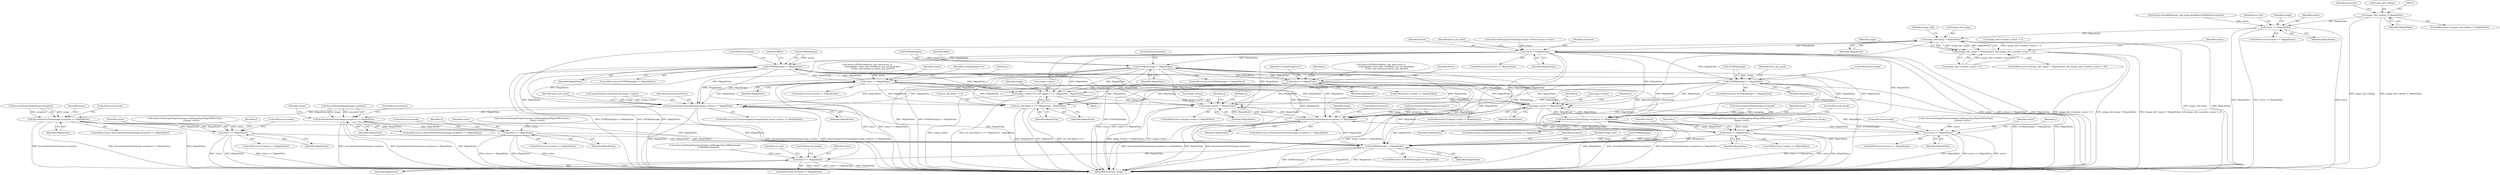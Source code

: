digraph "0_ImageMagick_f6e9d0d9955e85bdd7540b251cd50d598dacc5e6_57@pointer" {
"1000147" [label="(Call,image_info->debug != MagickFalse)"];
"1000185" [label="(Call,status == MagickFalse)"];
"1000466" [label="(Call,image_info->ping != MagickFalse)"];
"1000465" [label="(Call,(image_info->ping != MagickFalse)  && (image_info->number_scenes != 0))"];
"1000502" [label="(Call,status == MagickFalse)"];
"1000662" [label="(Call,EOFBlob(image) != MagickFalse)"];
"1001318" [label="(Call,image->matte=iris_info.depth == 4 ? MagickTrue : MagickFalse)"];
"1001471" [label="(Call,image->matte != MagickFalse)"];
"1001498" [label="(Call,SyncAuthenticPixels(image,exception) == MagickFalse)"];
"1001525" [label="(Call,status == MagickFalse)"];
"1001928" [label="(Call,EOFBlob(image) != MagickFalse)"];
"1002008" [label="(Call,status == MagickFalse)"];
"1001620" [label="(Call,image->matte != MagickFalse)"];
"1001638" [label="(Call,SyncAuthenticPixels(image,exception) == MagickFalse)"];
"1001665" [label="(Call,status == MagickFalse)"];
"1001322" [label="(Call,iris_info.depth == 4 ? MagickTrue : MagickFalse)"];
"1001672" [label="(Call,AcquireImageColormap(image,image->colors) == MagickFalse)"];
"1001777" [label="(Call,SyncAuthenticPixels(image,exception) == MagickFalse)"];
"1001804" [label="(Call,status == MagickFalse)"];
"1001888" [label="(Call,SyncAuthenticPixels(image,exception) == MagickFalse)"];
"1001915" [label="(Call,status == MagickFalse)"];
"1001081" [label="(Call,EOFBlob(image) != MagickFalse)"];
"1001128" [label="(Call,status == MagickFalse)"];
"1001232" [label="(Call,EOFBlob(image) != MagickFalse)"];
"1001279" [label="(Call,status == MagickFalse)"];
"1000465" [label="(Call,(image_info->ping != MagickFalse)  && (image_info->number_scenes != 0))"];
"1001619" [label="(ControlStructure,if (image->matte != MagickFalse))"];
"1001503" [label="(ControlStructure,break;)"];
"1001283" [label="(Identifier,CorruptImageError)"];
"1000177" [label="(Call,status=OpenBlob(image_info,image,ReadBinaryBlobMode,exception))"];
"1001805" [label="(Identifier,status)"];
"1001332" [label="(Identifier,image)"];
"1001647" [label="(Identifier,image)"];
"1001927" [label="(ControlStructure,if (EOFBlob(image) != MagickFalse))"];
"1001235" [label="(Identifier,MagickFalse)"];
"1001499" [label="(Call,SyncAuthenticPixels(image,exception))"];
"1000471" [label="(Call,image_info->number_scenes != 0)"];
"1001087" [label="(Identifier,offset)"];
"1001684" [label="(Identifier,bytes_per_pixel)"];
"1002014" [label="(Identifier,iris_info)"];
"1001621" [label="(Call,image->matte)"];
"1001318" [label="(Call,image->matte=iris_info.depth == 4 ? MagickTrue : MagickFalse)"];
"1001502" [label="(Identifier,MagickFalse)"];
"1001666" [label="(Identifier,status)"];
"1001918" [label="(ControlStructure,break;)"];
"1001671" [label="(ControlStructure,if (AcquireImageColormap(image,image->colors) == MagickFalse))"];
"1001638" [label="(Call,SyncAuthenticPixels(image,exception) == MagickFalse)"];
"1001542" [label="(Identifier,y)"];
"1001085" [label="(ControlStructure,break;)"];
"1001497" [label="(ControlStructure,if (SyncAuthenticPixels(image,exception) == MagickFalse))"];
"1001821" [label="(Identifier,y)"];
"1001781" [label="(Identifier,MagickFalse)"];
"1001081" [label="(Call,EOFBlob(image) != MagickFalse)"];
"1001528" [label="(ControlStructure,break;)"];
"1000502" [label="(Call,status == MagickFalse)"];
"1001477" [label="(Identifier,q)"];
"1001231" [label="(ControlStructure,if (EOFBlob(image) != MagickFalse))"];
"1001777" [label="(Call,SyncAuthenticPixels(image,exception) == MagickFalse)"];
"1001620" [label="(Call,image->matte != MagickFalse)"];
"1000661" [label="(ControlStructure,if (EOFBlob(image) != MagickFalse))"];
"1002010" [label="(Identifier,MagickFalse)"];
"1001792" [label="(Call,status=SetImageProgress(image,LoadImageTag,(MagickOffsetType)\n                    y,image->rows))"];
"1000669" [label="(Identifier,bytes_per_pixel)"];
"1000516" [label="(Identifier,bytes_per_pixel)"];
"1001803" [label="(ControlStructure,if (status == MagickFalse))"];
"1000163" [label="(Identifier,exception)"];
"1001099" [label="(Call,status=SGIDecode(bytes_per_pixel,(ssize_t)\n                  (runlength[y+z*iris_info.rows]/bytes_per_pixel),packets,\n                  1L*iris_info.columns,p+bytes_per_pixel*z))"];
"1001513" [label="(Call,status=SetImageProgress(image,LoadImageTag,(MagickOffsetType)\n                    y,image->rows))"];
"1000491" [label="(Call,status=SetImageExtent(image,image->columns,image->rows))"];
"1001931" [label="(Identifier,MagickFalse)"];
"1001279" [label="(Call,status == MagickFalse)"];
"1001673" [label="(Call,AcquireImageColormap(image,image->colors))"];
"1000147" [label="(Call,image_info->debug != MagickFalse)"];
"1000185" [label="(Call,status == MagickFalse)"];
"1001507" [label="(Identifier,image)"];
"1001914" [label="(ControlStructure,if (status == MagickFalse))"];
"1001942" [label="(Call,image_info->number_scenes != 0)"];
"1000470" [label="(Identifier,MagickFalse)"];
"1000473" [label="(Identifier,image_info)"];
"1001084" [label="(Identifier,MagickFalse)"];
"1000199" [label="(Identifier,iris_info)"];
"1001471" [label="(Call,image->matte != MagickFalse)"];
"1001129" [label="(Identifier,status)"];
"1000662" [label="(Call,EOFBlob(image) != MagickFalse)"];
"1000204" [label="(Block,)"];
"1001127" [label="(ControlStructure,if (status == MagickFalse))"];
"1001238" [label="(Identifier,offset)"];
"1001179" [label="(Identifier,z)"];
"1001130" [label="(Identifier,MagickFalse)"];
"1001250" [label="(Call,status=SGIDecode(bytes_per_pixel,(ssize_t)\n                  (runlength[y+z*iris_info.rows]/bytes_per_pixel),packets,\n                  1L*iris_info.columns,p+bytes_per_pixel*z))"];
"1000507" [label="(Identifier,exception)"];
"1000501" [label="(ControlStructure,if (status == MagickFalse))"];
"1001643" [label="(ControlStructure,break;)"];
"1001319" [label="(Call,image->matte)"];
"1000666" [label="(ControlStructure,break;)"];
"1001892" [label="(Identifier,MagickFalse)"];
"1000503" [label="(Identifier,status)"];
"1001278" [label="(ControlStructure,if (status == MagickFalse))"];
"1002011" [label="(ControlStructure,break;)"];
"1001323" [label="(Call,iris_info.depth == 4)"];
"1002007" [label="(ControlStructure,if (status == MagickFalse))"];
"1001472" [label="(Call,image->matte)"];
"1001887" [label="(ControlStructure,if (SyncAuthenticPixels(image,exception) == MagickFalse))"];
"1001233" [label="(Call,EOFBlob(image))"];
"1001642" [label="(Identifier,MagickFalse)"];
"1000504" [label="(Identifier,MagickFalse)"];
"1001281" [label="(Identifier,MagickFalse)"];
"1001934" [label="(Identifier,exception)"];
"1000466" [label="(Call,image_info->ping != MagickFalse)"];
"1001624" [label="(Identifier,MagickFalse)"];
"1001132" [label="(Identifier,CorruptImageError)"];
"1001135" [label="(Identifier,p)"];
"1001664" [label="(ControlStructure,if (status == MagickFalse))"];
"1000464" [label="(ControlStructure,if ((image_info->ping != MagickFalse)  && (image_info->number_scenes != 0)))"];
"1000151" [label="(Identifier,MagickFalse)"];
"1001944" [label="(Identifier,image_info)"];
"1002008" [label="(Call,status == MagickFalse)"];
"1001498" [label="(Call,SyncAuthenticPixels(image,exception) == MagickFalse)"];
"1001525" [label="(Call,status == MagickFalse)"];
"1001470" [label="(ControlStructure,if (image->matte != MagickFalse))"];
"1001806" [label="(Identifier,MagickFalse)"];
"1001699" [label="(Identifier,y)"];
"1001776" [label="(ControlStructure,if (SyncAuthenticPixels(image,exception) == MagickFalse))"];
"1000665" [label="(Identifier,MagickFalse)"];
"1000492" [label="(Identifier,status)"];
"1000187" [label="(Identifier,MagickFalse)"];
"1001653" [label="(Call,status=SetImageProgress(image,LoadImageTag,(MagickOffsetType) y,\n                image->rows))"];
"1000479" [label="(Identifier,image)"];
"1001527" [label="(Identifier,MagickFalse)"];
"1001639" [label="(Call,SyncAuthenticPixels(image,exception))"];
"1001917" [label="(Identifier,MagickFalse)"];
"1001929" [label="(Call,EOFBlob(image))"];
"1000148" [label="(Call,image_info->debug)"];
"1001328" [label="(Identifier,MagickTrue)"];
"1001916" [label="(Identifier,status)"];
"1000146" [label="(ControlStructure,if (image_info->debug != MagickFalse))"];
"1001778" [label="(Call,SyncAuthenticPixels(image,exception))"];
"1001526" [label="(Identifier,status)"];
"1001680" [label="(Identifier,ResourceLimitError)"];
"1001128" [label="(Call,status == MagickFalse)"];
"1000190" [label="(Identifier,image)"];
"1001903" [label="(Call,status=SetImageProgress(image,LoadImageTag,(MagickOffsetType) y,\n                image->rows))"];
"1001928" [label="(Call,EOFBlob(image) != MagickFalse)"];
"1001329" [label="(Identifier,MagickFalse)"];
"1001475" [label="(Identifier,MagickFalse)"];
"1002024" [label="(MethodReturn,static Image *)"];
"1001786" [label="(Identifier,image)"];
"1001493" [label="(Identifier,p)"];
"1001637" [label="(ControlStructure,if (SyncAuthenticPixels(image,exception) == MagickFalse))"];
"1001665" [label="(Call,status == MagickFalse)"];
"1000186" [label="(Identifier,status)"];
"1001082" [label="(Call,EOFBlob(image))"];
"1000467" [label="(Call,image_info->ping)"];
"1002009" [label="(Identifier,status)"];
"1001232" [label="(Call,EOFBlob(image) != MagickFalse)"];
"1001672" [label="(Call,AcquireImageColormap(image,image->colors) == MagickFalse)"];
"1001888" [label="(Call,SyncAuthenticPixels(image,exception) == MagickFalse)"];
"1001893" [label="(ControlStructure,break;)"];
"1001280" [label="(Identifier,status)"];
"1001368" [label="(Identifier,y)"];
"1001804" [label="(Call,status == MagickFalse)"];
"1001667" [label="(Identifier,MagickFalse)"];
"1001897" [label="(Identifier,image)"];
"1001080" [label="(ControlStructure,if (EOFBlob(image) != MagickFalse))"];
"1001524" [label="(ControlStructure,if (status == MagickFalse))"];
"1000184" [label="(ControlStructure,if (status == MagickFalse))"];
"1000663" [label="(Call,EOFBlob(image))"];
"1001998" [label="(Call,status=SetImageProgress(image,LoadImagesTag,TellBlob(image),\n          GetBlobSize(image)))"];
"1001322" [label="(Call,iris_info.depth == 4 ? MagickTrue : MagickFalse)"];
"1001236" [label="(ControlStructure,break;)"];
"1001889" [label="(Call,SyncAuthenticPixels(image,exception))"];
"1001668" [label="(ControlStructure,break;)"];
"1001626" [label="(Identifier,q)"];
"1001633" [label="(Identifier,p)"];
"1001678" [label="(Identifier,MagickFalse)"];
"1001807" [label="(ControlStructure,break;)"];
"1001915" [label="(Call,status == MagickFalse)"];
"1001782" [label="(ControlStructure,break;)"];
"1000147" -> "1000146"  [label="AST: "];
"1000147" -> "1000151"  [label="CFG: "];
"1000148" -> "1000147"  [label="AST: "];
"1000151" -> "1000147"  [label="AST: "];
"1000153" -> "1000147"  [label="CFG: "];
"1000163" -> "1000147"  [label="CFG: "];
"1000147" -> "1002024"  [label="DDG: image_info->debug"];
"1000147" -> "1002024"  [label="DDG: image_info->debug != MagickFalse"];
"1000147" -> "1000185"  [label="DDG: MagickFalse"];
"1000185" -> "1000184"  [label="AST: "];
"1000185" -> "1000187"  [label="CFG: "];
"1000186" -> "1000185"  [label="AST: "];
"1000187" -> "1000185"  [label="AST: "];
"1000190" -> "1000185"  [label="CFG: "];
"1000199" -> "1000185"  [label="CFG: "];
"1000185" -> "1002024"  [label="DDG: status"];
"1000185" -> "1002024"  [label="DDG: MagickFalse"];
"1000185" -> "1002024"  [label="DDG: status == MagickFalse"];
"1000177" -> "1000185"  [label="DDG: status"];
"1000185" -> "1000466"  [label="DDG: MagickFalse"];
"1000466" -> "1000465"  [label="AST: "];
"1000466" -> "1000470"  [label="CFG: "];
"1000467" -> "1000466"  [label="AST: "];
"1000470" -> "1000466"  [label="AST: "];
"1000473" -> "1000466"  [label="CFG: "];
"1000465" -> "1000466"  [label="CFG: "];
"1000466" -> "1002024"  [label="DDG: image_info->ping"];
"1000466" -> "1002024"  [label="DDG: MagickFalse"];
"1000466" -> "1000465"  [label="DDG: image_info->ping"];
"1000466" -> "1000465"  [label="DDG: MagickFalse"];
"1002008" -> "1000466"  [label="DDG: MagickFalse"];
"1001928" -> "1000466"  [label="DDG: MagickFalse"];
"1000466" -> "1000502"  [label="DDG: MagickFalse"];
"1000465" -> "1000464"  [label="AST: "];
"1000465" -> "1000471"  [label="CFG: "];
"1000471" -> "1000465"  [label="AST: "];
"1000479" -> "1000465"  [label="CFG: "];
"1000492" -> "1000465"  [label="CFG: "];
"1000465" -> "1002024"  [label="DDG: (image_info->ping != MagickFalse)  && (image_info->number_scenes != 0)"];
"1000465" -> "1002024"  [label="DDG: image_info->number_scenes != 0"];
"1000465" -> "1002024"  [label="DDG: image_info->ping != MagickFalse"];
"1000471" -> "1000465"  [label="DDG: image_info->number_scenes"];
"1000471" -> "1000465"  [label="DDG: 0"];
"1001942" -> "1000465"  [label="DDG: image_info->number_scenes != 0"];
"1000502" -> "1000501"  [label="AST: "];
"1000502" -> "1000504"  [label="CFG: "];
"1000503" -> "1000502"  [label="AST: "];
"1000504" -> "1000502"  [label="AST: "];
"1000507" -> "1000502"  [label="CFG: "];
"1000516" -> "1000502"  [label="CFG: "];
"1000502" -> "1002024"  [label="DDG: status"];
"1000502" -> "1002024"  [label="DDG: status == MagickFalse"];
"1000502" -> "1002024"  [label="DDG: MagickFalse"];
"1000491" -> "1000502"  [label="DDG: status"];
"1000502" -> "1000662"  [label="DDG: MagickFalse"];
"1000502" -> "1001081"  [label="DDG: MagickFalse"];
"1000502" -> "1001232"  [label="DDG: MagickFalse"];
"1000502" -> "1001318"  [label="DDG: MagickFalse"];
"1000502" -> "1001322"  [label="DDG: MagickFalse"];
"1000502" -> "1001471"  [label="DDG: MagickFalse"];
"1000502" -> "1001498"  [label="DDG: MagickFalse"];
"1000502" -> "1001620"  [label="DDG: MagickFalse"];
"1000502" -> "1001638"  [label="DDG: MagickFalse"];
"1000502" -> "1001672"  [label="DDG: MagickFalse"];
"1000502" -> "1001928"  [label="DDG: MagickFalse"];
"1000662" -> "1000661"  [label="AST: "];
"1000662" -> "1000665"  [label="CFG: "];
"1000663" -> "1000662"  [label="AST: "];
"1000665" -> "1000662"  [label="AST: "];
"1000666" -> "1000662"  [label="CFG: "];
"1000669" -> "1000662"  [label="CFG: "];
"1000662" -> "1002024"  [label="DDG: EOFBlob(image)"];
"1000662" -> "1002024"  [label="DDG: EOFBlob(image) != MagickFalse"];
"1000662" -> "1002024"  [label="DDG: MagickFalse"];
"1000663" -> "1000662"  [label="DDG: image"];
"1000662" -> "1001318"  [label="DDG: MagickFalse"];
"1000662" -> "1001322"  [label="DDG: MagickFalse"];
"1000662" -> "1001471"  [label="DDG: MagickFalse"];
"1000662" -> "1001498"  [label="DDG: MagickFalse"];
"1000662" -> "1001620"  [label="DDG: MagickFalse"];
"1000662" -> "1001638"  [label="DDG: MagickFalse"];
"1000662" -> "1001672"  [label="DDG: MagickFalse"];
"1000662" -> "1001928"  [label="DDG: MagickFalse"];
"1001318" -> "1000204"  [label="AST: "];
"1001318" -> "1001322"  [label="CFG: "];
"1001319" -> "1001318"  [label="AST: "];
"1001322" -> "1001318"  [label="AST: "];
"1001332" -> "1001318"  [label="CFG: "];
"1001318" -> "1002024"  [label="DDG: image->matte"];
"1001318" -> "1002024"  [label="DDG: iris_info.depth == 4 ? MagickTrue : MagickFalse"];
"1001128" -> "1001318"  [label="DDG: MagickFalse"];
"1001081" -> "1001318"  [label="DDG: MagickFalse"];
"1001279" -> "1001318"  [label="DDG: MagickFalse"];
"1001232" -> "1001318"  [label="DDG: MagickFalse"];
"1001318" -> "1001471"  [label="DDG: image->matte"];
"1001318" -> "1001620"  [label="DDG: image->matte"];
"1001471" -> "1001470"  [label="AST: "];
"1001471" -> "1001475"  [label="CFG: "];
"1001472" -> "1001471"  [label="AST: "];
"1001475" -> "1001471"  [label="AST: "];
"1001477" -> "1001471"  [label="CFG: "];
"1001493" -> "1001471"  [label="CFG: "];
"1001471" -> "1002024"  [label="DDG: image->matte"];
"1001471" -> "1002024"  [label="DDG: image->matte != MagickFalse"];
"1001498" -> "1001471"  [label="DDG: MagickFalse"];
"1001525" -> "1001471"  [label="DDG: MagickFalse"];
"1001128" -> "1001471"  [label="DDG: MagickFalse"];
"1001081" -> "1001471"  [label="DDG: MagickFalse"];
"1001279" -> "1001471"  [label="DDG: MagickFalse"];
"1001232" -> "1001471"  [label="DDG: MagickFalse"];
"1001471" -> "1001498"  [label="DDG: MagickFalse"];
"1001498" -> "1001497"  [label="AST: "];
"1001498" -> "1001502"  [label="CFG: "];
"1001499" -> "1001498"  [label="AST: "];
"1001502" -> "1001498"  [label="AST: "];
"1001503" -> "1001498"  [label="CFG: "];
"1001507" -> "1001498"  [label="CFG: "];
"1001498" -> "1002024"  [label="DDG: MagickFalse"];
"1001498" -> "1002024"  [label="DDG: SyncAuthenticPixels(image,exception)"];
"1001498" -> "1002024"  [label="DDG: SyncAuthenticPixels(image,exception) == MagickFalse"];
"1001499" -> "1001498"  [label="DDG: image"];
"1001499" -> "1001498"  [label="DDG: exception"];
"1001525" -> "1001498"  [label="DDG: MagickFalse"];
"1001128" -> "1001498"  [label="DDG: MagickFalse"];
"1001081" -> "1001498"  [label="DDG: MagickFalse"];
"1001279" -> "1001498"  [label="DDG: MagickFalse"];
"1001232" -> "1001498"  [label="DDG: MagickFalse"];
"1001498" -> "1001525"  [label="DDG: MagickFalse"];
"1001498" -> "1001928"  [label="DDG: MagickFalse"];
"1001525" -> "1001524"  [label="AST: "];
"1001525" -> "1001527"  [label="CFG: "];
"1001526" -> "1001525"  [label="AST: "];
"1001527" -> "1001525"  [label="AST: "];
"1001528" -> "1001525"  [label="CFG: "];
"1001368" -> "1001525"  [label="CFG: "];
"1001525" -> "1002024"  [label="DDG: status == MagickFalse"];
"1001525" -> "1002024"  [label="DDG: status"];
"1001525" -> "1002024"  [label="DDG: MagickFalse"];
"1001513" -> "1001525"  [label="DDG: status"];
"1001525" -> "1001928"  [label="DDG: MagickFalse"];
"1001928" -> "1001927"  [label="AST: "];
"1001928" -> "1001931"  [label="CFG: "];
"1001929" -> "1001928"  [label="AST: "];
"1001931" -> "1001928"  [label="AST: "];
"1001934" -> "1001928"  [label="CFG: "];
"1001944" -> "1001928"  [label="CFG: "];
"1001928" -> "1002024"  [label="DDG: EOFBlob(image)"];
"1001928" -> "1002024"  [label="DDG: EOFBlob(image) != MagickFalse"];
"1001928" -> "1002024"  [label="DDG: MagickFalse"];
"1001929" -> "1001928"  [label="DDG: image"];
"1001672" -> "1001928"  [label="DDG: MagickFalse"];
"1001638" -> "1001928"  [label="DDG: MagickFalse"];
"1001915" -> "1001928"  [label="DDG: MagickFalse"];
"1001804" -> "1001928"  [label="DDG: MagickFalse"];
"1001888" -> "1001928"  [label="DDG: MagickFalse"];
"1001777" -> "1001928"  [label="DDG: MagickFalse"];
"1001665" -> "1001928"  [label="DDG: MagickFalse"];
"1001128" -> "1001928"  [label="DDG: MagickFalse"];
"1001081" -> "1001928"  [label="DDG: MagickFalse"];
"1001279" -> "1001928"  [label="DDG: MagickFalse"];
"1001232" -> "1001928"  [label="DDG: MagickFalse"];
"1001928" -> "1002008"  [label="DDG: MagickFalse"];
"1002008" -> "1002007"  [label="AST: "];
"1002008" -> "1002010"  [label="CFG: "];
"1002009" -> "1002008"  [label="AST: "];
"1002010" -> "1002008"  [label="AST: "];
"1002014" -> "1002008"  [label="CFG: "];
"1002011" -> "1002008"  [label="CFG: "];
"1002008" -> "1002024"  [label="DDG: status == MagickFalse"];
"1002008" -> "1002024"  [label="DDG: MagickFalse"];
"1002008" -> "1002024"  [label="DDG: status"];
"1001998" -> "1002008"  [label="DDG: status"];
"1001620" -> "1001619"  [label="AST: "];
"1001620" -> "1001624"  [label="CFG: "];
"1001621" -> "1001620"  [label="AST: "];
"1001624" -> "1001620"  [label="AST: "];
"1001626" -> "1001620"  [label="CFG: "];
"1001633" -> "1001620"  [label="CFG: "];
"1001620" -> "1002024"  [label="DDG: image->matte"];
"1001620" -> "1002024"  [label="DDG: image->matte != MagickFalse"];
"1001665" -> "1001620"  [label="DDG: MagickFalse"];
"1001638" -> "1001620"  [label="DDG: MagickFalse"];
"1001128" -> "1001620"  [label="DDG: MagickFalse"];
"1001081" -> "1001620"  [label="DDG: MagickFalse"];
"1001279" -> "1001620"  [label="DDG: MagickFalse"];
"1001232" -> "1001620"  [label="DDG: MagickFalse"];
"1001620" -> "1001638"  [label="DDG: MagickFalse"];
"1001638" -> "1001637"  [label="AST: "];
"1001638" -> "1001642"  [label="CFG: "];
"1001639" -> "1001638"  [label="AST: "];
"1001642" -> "1001638"  [label="AST: "];
"1001643" -> "1001638"  [label="CFG: "];
"1001647" -> "1001638"  [label="CFG: "];
"1001638" -> "1002024"  [label="DDG: SyncAuthenticPixels(image,exception) == MagickFalse"];
"1001638" -> "1002024"  [label="DDG: MagickFalse"];
"1001638" -> "1002024"  [label="DDG: SyncAuthenticPixels(image,exception)"];
"1001639" -> "1001638"  [label="DDG: image"];
"1001639" -> "1001638"  [label="DDG: exception"];
"1001665" -> "1001638"  [label="DDG: MagickFalse"];
"1001128" -> "1001638"  [label="DDG: MagickFalse"];
"1001081" -> "1001638"  [label="DDG: MagickFalse"];
"1001279" -> "1001638"  [label="DDG: MagickFalse"];
"1001232" -> "1001638"  [label="DDG: MagickFalse"];
"1001638" -> "1001665"  [label="DDG: MagickFalse"];
"1001665" -> "1001664"  [label="AST: "];
"1001665" -> "1001667"  [label="CFG: "];
"1001666" -> "1001665"  [label="AST: "];
"1001667" -> "1001665"  [label="AST: "];
"1001668" -> "1001665"  [label="CFG: "];
"1001542" -> "1001665"  [label="CFG: "];
"1001665" -> "1002024"  [label="DDG: status"];
"1001665" -> "1002024"  [label="DDG: MagickFalse"];
"1001665" -> "1002024"  [label="DDG: status == MagickFalse"];
"1001653" -> "1001665"  [label="DDG: status"];
"1001322" -> "1001328"  [label="CFG: "];
"1001322" -> "1001329"  [label="CFG: "];
"1001323" -> "1001322"  [label="AST: "];
"1001328" -> "1001322"  [label="AST: "];
"1001329" -> "1001322"  [label="AST: "];
"1001322" -> "1002024"  [label="DDG: MagickFalse"];
"1001322" -> "1002024"  [label="DDG: MagickTrue"];
"1001322" -> "1002024"  [label="DDG: iris_info.depth == 4"];
"1001128" -> "1001322"  [label="DDG: MagickFalse"];
"1001081" -> "1001322"  [label="DDG: MagickFalse"];
"1001279" -> "1001322"  [label="DDG: MagickFalse"];
"1001232" -> "1001322"  [label="DDG: MagickFalse"];
"1001672" -> "1001671"  [label="AST: "];
"1001672" -> "1001678"  [label="CFG: "];
"1001673" -> "1001672"  [label="AST: "];
"1001678" -> "1001672"  [label="AST: "];
"1001680" -> "1001672"  [label="CFG: "];
"1001684" -> "1001672"  [label="CFG: "];
"1001672" -> "1002024"  [label="DDG: MagickFalse"];
"1001672" -> "1002024"  [label="DDG: AcquireImageColormap(image,image->colors)"];
"1001672" -> "1002024"  [label="DDG: AcquireImageColormap(image,image->colors) == MagickFalse"];
"1001673" -> "1001672"  [label="DDG: image"];
"1001673" -> "1001672"  [label="DDG: image->colors"];
"1001128" -> "1001672"  [label="DDG: MagickFalse"];
"1001081" -> "1001672"  [label="DDG: MagickFalse"];
"1001279" -> "1001672"  [label="DDG: MagickFalse"];
"1001232" -> "1001672"  [label="DDG: MagickFalse"];
"1001672" -> "1001777"  [label="DDG: MagickFalse"];
"1001672" -> "1001888"  [label="DDG: MagickFalse"];
"1001777" -> "1001776"  [label="AST: "];
"1001777" -> "1001781"  [label="CFG: "];
"1001778" -> "1001777"  [label="AST: "];
"1001781" -> "1001777"  [label="AST: "];
"1001782" -> "1001777"  [label="CFG: "];
"1001786" -> "1001777"  [label="CFG: "];
"1001777" -> "1002024"  [label="DDG: SyncAuthenticPixels(image,exception)"];
"1001777" -> "1002024"  [label="DDG: SyncAuthenticPixels(image,exception) == MagickFalse"];
"1001777" -> "1002024"  [label="DDG: MagickFalse"];
"1001778" -> "1001777"  [label="DDG: image"];
"1001778" -> "1001777"  [label="DDG: exception"];
"1001804" -> "1001777"  [label="DDG: MagickFalse"];
"1001777" -> "1001804"  [label="DDG: MagickFalse"];
"1001804" -> "1001803"  [label="AST: "];
"1001804" -> "1001806"  [label="CFG: "];
"1001805" -> "1001804"  [label="AST: "];
"1001806" -> "1001804"  [label="AST: "];
"1001807" -> "1001804"  [label="CFG: "];
"1001699" -> "1001804"  [label="CFG: "];
"1001804" -> "1002024"  [label="DDG: status == MagickFalse"];
"1001804" -> "1002024"  [label="DDG: status"];
"1001804" -> "1002024"  [label="DDG: MagickFalse"];
"1001792" -> "1001804"  [label="DDG: status"];
"1001888" -> "1001887"  [label="AST: "];
"1001888" -> "1001892"  [label="CFG: "];
"1001889" -> "1001888"  [label="AST: "];
"1001892" -> "1001888"  [label="AST: "];
"1001893" -> "1001888"  [label="CFG: "];
"1001897" -> "1001888"  [label="CFG: "];
"1001888" -> "1002024"  [label="DDG: SyncAuthenticPixels(image,exception)"];
"1001888" -> "1002024"  [label="DDG: SyncAuthenticPixels(image,exception) == MagickFalse"];
"1001888" -> "1002024"  [label="DDG: MagickFalse"];
"1001889" -> "1001888"  [label="DDG: image"];
"1001889" -> "1001888"  [label="DDG: exception"];
"1001915" -> "1001888"  [label="DDG: MagickFalse"];
"1001888" -> "1001915"  [label="DDG: MagickFalse"];
"1001915" -> "1001914"  [label="AST: "];
"1001915" -> "1001917"  [label="CFG: "];
"1001916" -> "1001915"  [label="AST: "];
"1001917" -> "1001915"  [label="AST: "];
"1001918" -> "1001915"  [label="CFG: "];
"1001821" -> "1001915"  [label="CFG: "];
"1001915" -> "1002024"  [label="DDG: status"];
"1001915" -> "1002024"  [label="DDG: status == MagickFalse"];
"1001915" -> "1002024"  [label="DDG: MagickFalse"];
"1001903" -> "1001915"  [label="DDG: status"];
"1001081" -> "1001080"  [label="AST: "];
"1001081" -> "1001084"  [label="CFG: "];
"1001082" -> "1001081"  [label="AST: "];
"1001084" -> "1001081"  [label="AST: "];
"1001085" -> "1001081"  [label="CFG: "];
"1001087" -> "1001081"  [label="CFG: "];
"1001081" -> "1002024"  [label="DDG: MagickFalse"];
"1001081" -> "1002024"  [label="DDG: EOFBlob(image) != MagickFalse"];
"1001081" -> "1002024"  [label="DDG: EOFBlob(image)"];
"1001082" -> "1001081"  [label="DDG: image"];
"1001128" -> "1001081"  [label="DDG: MagickFalse"];
"1001081" -> "1001128"  [label="DDG: MagickFalse"];
"1001128" -> "1001127"  [label="AST: "];
"1001128" -> "1001130"  [label="CFG: "];
"1001129" -> "1001128"  [label="AST: "];
"1001130" -> "1001128"  [label="AST: "];
"1001132" -> "1001128"  [label="CFG: "];
"1001135" -> "1001128"  [label="CFG: "];
"1001128" -> "1002024"  [label="DDG: status"];
"1001128" -> "1002024"  [label="DDG: status == MagickFalse"];
"1001099" -> "1001128"  [label="DDG: status"];
"1001232" -> "1001231"  [label="AST: "];
"1001232" -> "1001235"  [label="CFG: "];
"1001233" -> "1001232"  [label="AST: "];
"1001235" -> "1001232"  [label="AST: "];
"1001236" -> "1001232"  [label="CFG: "];
"1001238" -> "1001232"  [label="CFG: "];
"1001232" -> "1002024"  [label="DDG: EOFBlob(image) != MagickFalse"];
"1001232" -> "1002024"  [label="DDG: EOFBlob(image)"];
"1001232" -> "1002024"  [label="DDG: MagickFalse"];
"1001233" -> "1001232"  [label="DDG: image"];
"1001279" -> "1001232"  [label="DDG: MagickFalse"];
"1001232" -> "1001279"  [label="DDG: MagickFalse"];
"1001279" -> "1001278"  [label="AST: "];
"1001279" -> "1001281"  [label="CFG: "];
"1001280" -> "1001279"  [label="AST: "];
"1001281" -> "1001279"  [label="AST: "];
"1001283" -> "1001279"  [label="CFG: "];
"1001179" -> "1001279"  [label="CFG: "];
"1001279" -> "1002024"  [label="DDG: status"];
"1001279" -> "1002024"  [label="DDG: status == MagickFalse"];
"1001250" -> "1001279"  [label="DDG: status"];
}
